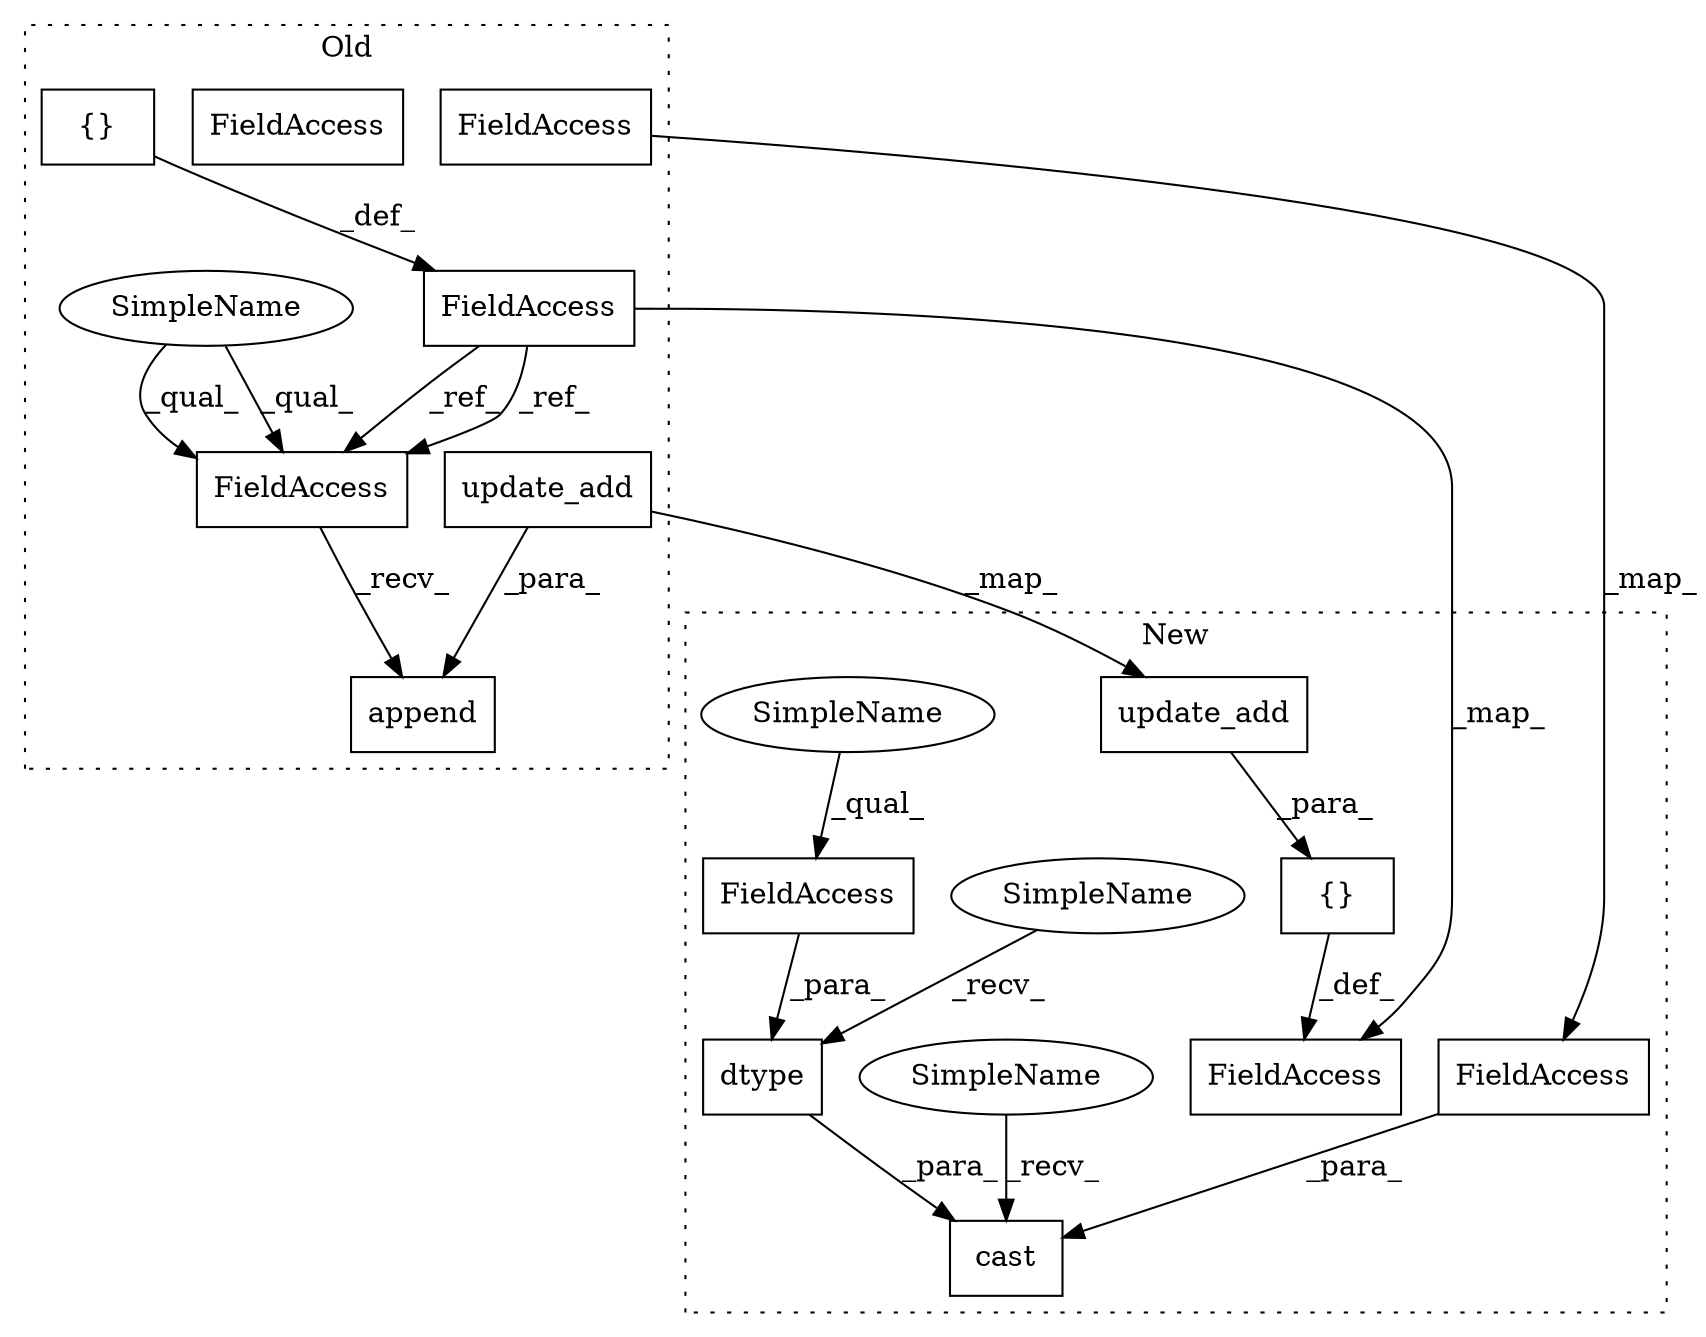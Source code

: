 digraph G {
subgraph cluster0 {
1 [label="update_add" a="32" s="9404,9432" l="11,1" shape="box"];
7 [label="append" a="32" s="9389,9433" l="7,1" shape="box"];
8 [label="{}" a="4" s="9258" l="2" shape="box"];
9 [label="FieldAccess" a="22" s="9376" l="12" shape="box"];
11 [label="FieldAccess" a="22" s="9228" l="12" shape="box"];
13 [label="FieldAccess" a="22" s="9350" l="15" shape="box"];
14 [label="SimpleName" a="42" s="9376" l="4" shape="ellipse"];
17 [label="FieldAccess" a="22" s="9376" l="12" shape="box"];
label = "Old";
style="dotted";
}
subgraph cluster1 {
2 [label="update_add" a="32" s="9280,9308" l="11,1" shape="box"];
3 [label="cast" a="32" s="9408,9454" l="5,1" shape="box"];
4 [label="{}" a="4" s="9271,9309" l="1,1" shape="box"];
5 [label="dtype" a="32" s="9437,9453" l="6,1" shape="box"];
6 [label="FieldAccess" a="22" s="9443" l="10" shape="box"];
10 [label="FieldAccess" a="22" s="9241" l="12" shape="box"];
12 [label="FieldAccess" a="22" s="9413" l="15" shape="box"];
15 [label="SimpleName" a="42" s="9400" l="7" shape="ellipse"];
16 [label="SimpleName" a="42" s="9429" l="7" shape="ellipse"];
18 [label="SimpleName" a="42" s="9443" l="4" shape="ellipse"];
label = "New";
style="dotted";
}
1 -> 2 [label="_map_"];
1 -> 7 [label="_para_"];
2 -> 4 [label="_para_"];
4 -> 10 [label="_def_"];
5 -> 3 [label="_para_"];
6 -> 5 [label="_para_"];
8 -> 11 [label="_def_"];
11 -> 10 [label="_map_"];
11 -> 17 [label="_ref_"];
11 -> 17 [label="_ref_"];
12 -> 3 [label="_para_"];
13 -> 12 [label="_map_"];
14 -> 17 [label="_qual_"];
14 -> 17 [label="_qual_"];
15 -> 3 [label="_recv_"];
16 -> 5 [label="_recv_"];
17 -> 7 [label="_recv_"];
18 -> 6 [label="_qual_"];
}